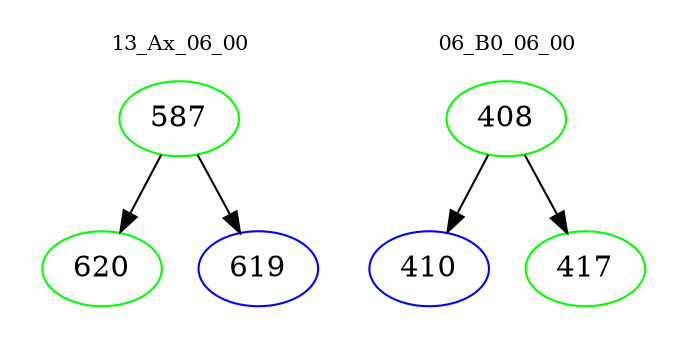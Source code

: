 digraph{
subgraph cluster_0 {
color = white
label = "13_Ax_06_00";
fontsize=10;
T0_587 [label="587", color="green"]
T0_587 -> T0_620 [color="black"]
T0_620 [label="620", color="green"]
T0_587 -> T0_619 [color="black"]
T0_619 [label="619", color="blue"]
}
subgraph cluster_1 {
color = white
label = "06_B0_06_00";
fontsize=10;
T1_408 [label="408", color="green"]
T1_408 -> T1_410 [color="black"]
T1_410 [label="410", color="blue"]
T1_408 -> T1_417 [color="black"]
T1_417 [label="417", color="green"]
}
}
